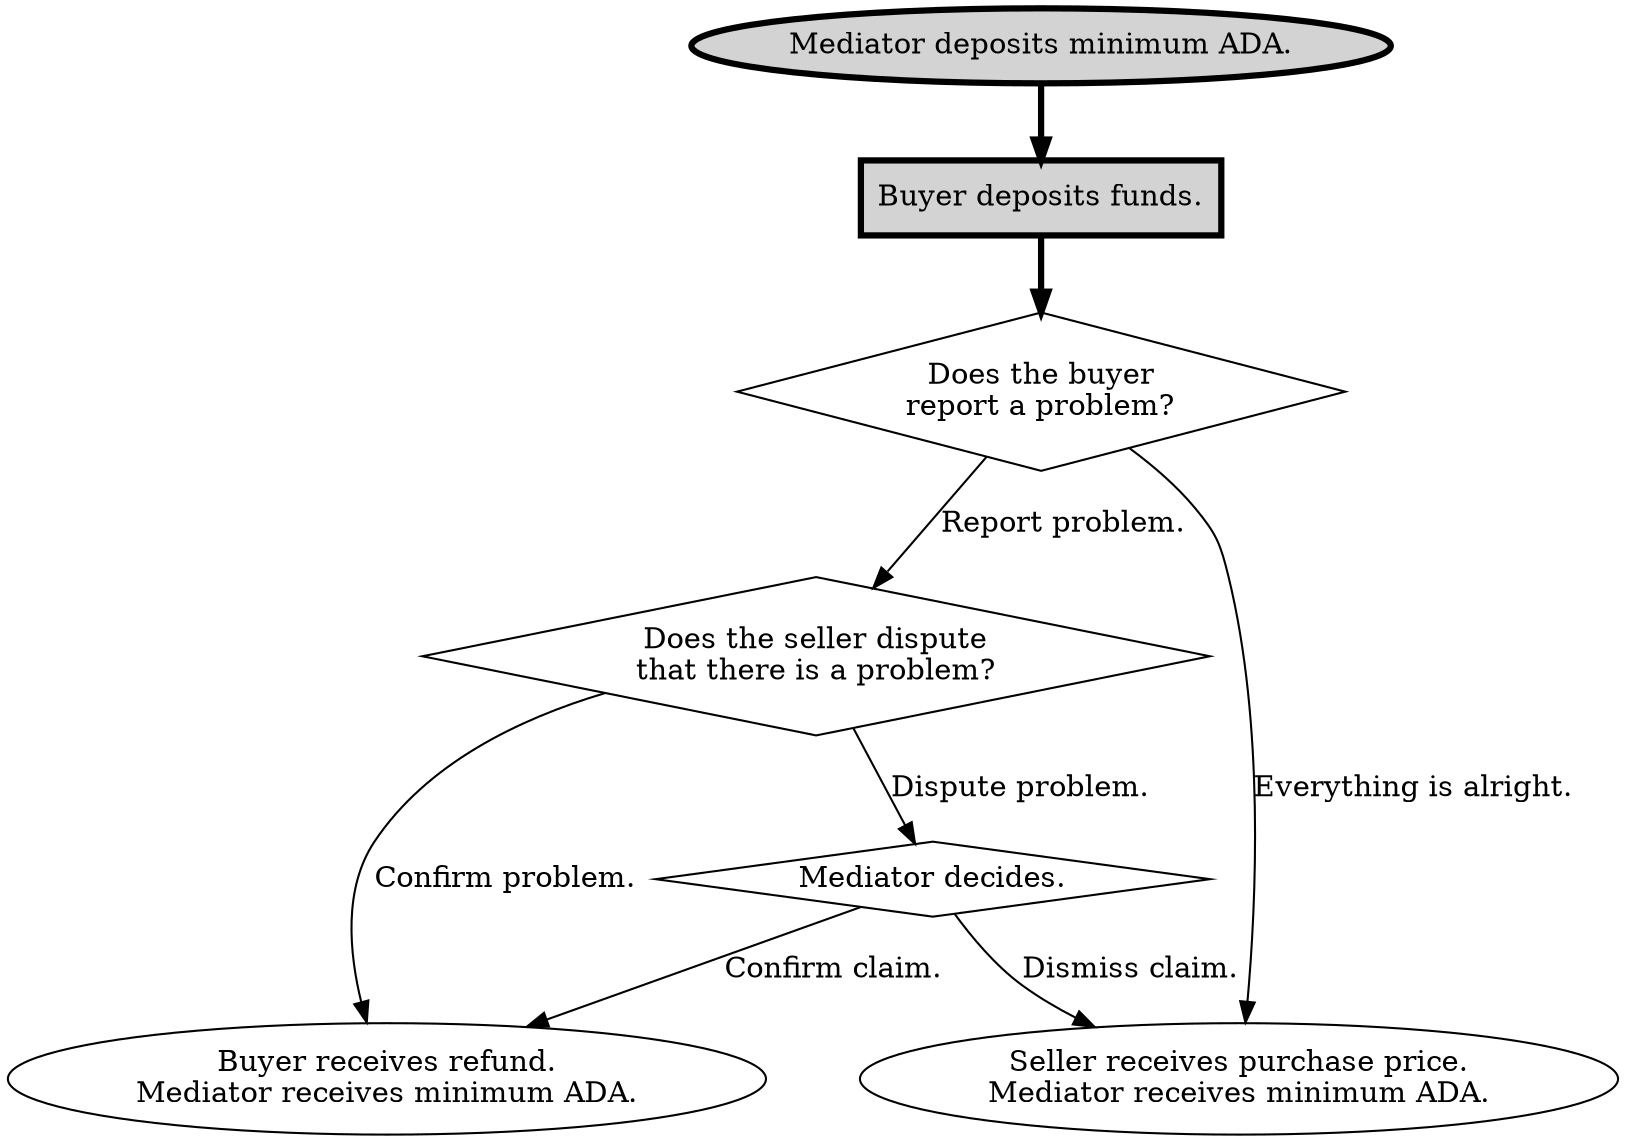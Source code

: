 digraph escrow {

minAda [shape=oval, label="Mediator deposits minimum ADA.", penwidth=3, style=filled, fillcolor=lightgray]

deposit [shape=rectangle, label="Buyer deposits funds.", penwidth=3, style=filled, fillcolor=lightgray]

problem [shape=diamond, label="Does the buyer\nreport a problem?"]

dispute [shape=diamond, label="Does the seller dispute\nthat there is a problem?"]

mediate [shape=diamond, label="Mediator decides."]

sale [shape=oval, label="Seller receives purchase price.\nMediator receives minimum ADA."]

refund [shape=oval, label="Buyer receives refund.\nMediator receives minimum ADA."]

minAda -> deposit [penwidth=3]

deposit -> problem [penwidth=3]

problem -> sale [label="Everything is alright."]

problem -> dispute [label="Report problem."]

dispute -> refund [label="Confirm problem."]

dispute -> mediate [label="Dispute problem."]

mediate -> sale [label="Dismiss claim."]

mediate -> refund [label="Confirm claim."]

}

